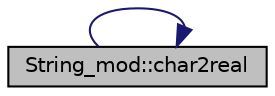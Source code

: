 digraph "String_mod::char2real"
{
 // LATEX_PDF_SIZE
  edge [fontname="Helvetica",fontsize="10",labelfontname="Helvetica",labelfontsize="10"];
  node [fontname="Helvetica",fontsize="10",shape=record];
  rankdir="LR";
  Node1 [label="String_mod::char2real",height=0.2,width=0.4,color="black", fillcolor="grey75", style="filled", fontcolor="black",tooltip="Convert an input assumed-size character vector to real value."];
  Node1 -> Node1 [color="midnightblue",fontsize="10",style="solid",fontname="Helvetica"];
}
